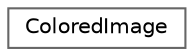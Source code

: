 digraph "Graphical Class Hierarchy"
{
 // INTERACTIVE_SVG=YES
 // LATEX_PDF_SIZE
  bgcolor="transparent";
  edge [fontname=Helvetica,fontsize=10,labelfontname=Helvetica,labelfontsize=10];
  node [fontname=Helvetica,fontsize=10,shape=box,height=0.2,width=0.4];
  rankdir="LR";
  Node0 [label="ColoredImage",height=0.2,width=0.4,color="grey40", fillcolor="white", style="filled",URL="$dc/da6/class_colored_image.html",tooltip="Class representing a bitmap image colored based on hue/sat/gamma settings."];
}
